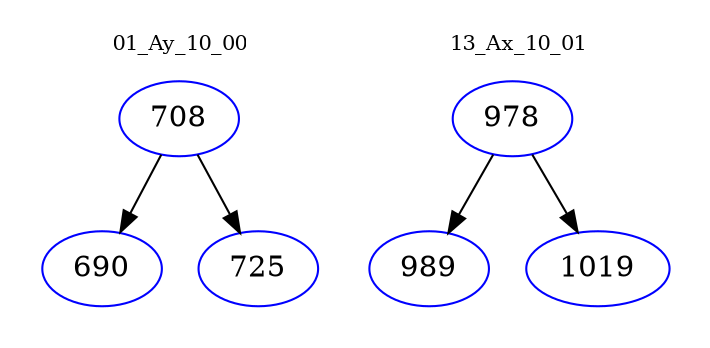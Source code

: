 digraph{
subgraph cluster_0 {
color = white
label = "01_Ay_10_00";
fontsize=10;
T0_708 [label="708", color="blue"]
T0_708 -> T0_690 [color="black"]
T0_690 [label="690", color="blue"]
T0_708 -> T0_725 [color="black"]
T0_725 [label="725", color="blue"]
}
subgraph cluster_1 {
color = white
label = "13_Ax_10_01";
fontsize=10;
T1_978 [label="978", color="blue"]
T1_978 -> T1_989 [color="black"]
T1_989 [label="989", color="blue"]
T1_978 -> T1_1019 [color="black"]
T1_1019 [label="1019", color="blue"]
}
}

